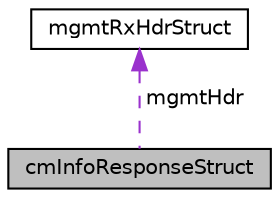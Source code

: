 digraph "cmInfoResponseStruct"
{
  edge [fontname="Helvetica",fontsize="10",labelfontname="Helvetica",labelfontsize="10"];
  node [fontname="Helvetica",fontsize="10",shape=record];
  Node1 [label="cmInfoResponseStruct",height=0.2,width=0.4,color="black", fillcolor="grey75", style="filled", fontcolor="black"];
  Node2 -> Node1 [dir="back",color="darkorchid3",fontsize="10",style="dashed",label=" mgmtHdr" ,fontname="Helvetica"];
  Node2 [label="mgmtRxHdrStruct",height=0.2,width=0.4,color="black", fillcolor="white", style="filled",URL="$structmgmt_rx_hdr_struct.html"];
}
